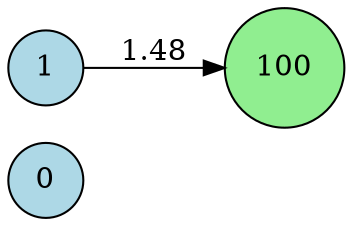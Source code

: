 digraph neat {
  rankdir=LR;
  node [shape=circle];
  node0 [label="0", style=filled, fillcolor=lightblue];
  node1 [label="1", style=filled, fillcolor=lightblue];
  node100 [label="100", style=filled, fillcolor=lightgreen];
  node1 -> node100 [label="1.48"];
}
